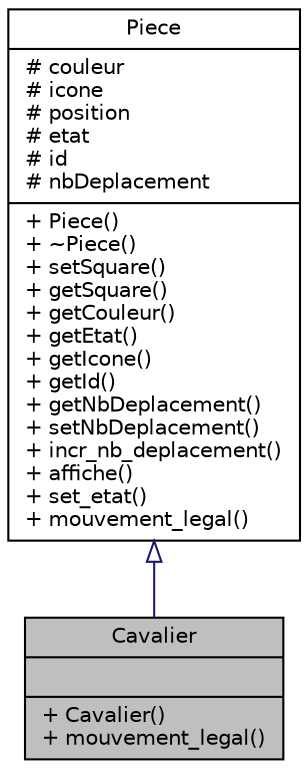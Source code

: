 digraph "Cavalier"
{
 // LATEX_PDF_SIZE
  edge [fontname="Helvetica",fontsize="10",labelfontname="Helvetica",labelfontsize="10"];
  node [fontname="Helvetica",fontsize="10",shape=record];
  Node1 [label="{Cavalier\n||+ Cavalier()\l+ mouvement_legal()\l}",height=0.2,width=0.4,color="black", fillcolor="grey75", style="filled", fontcolor="black",tooltip=" "];
  Node2 -> Node1 [dir="back",color="midnightblue",fontsize="10",style="solid",arrowtail="onormal"];
  Node2 [label="{Piece\n|# couleur\l# icone\l# position\l# etat\l# id\l# nbDeplacement\l|+ Piece()\l+ ~Piece()\l+ setSquare()\l+ getSquare()\l+ getCouleur()\l+ getEtat()\l+ getIcone()\l+ getId()\l+ getNbDeplacement()\l+ setNbDeplacement()\l+ incr_nb_deplacement()\l+ affiche()\l+ set_etat()\l+ mouvement_legal()\l}",height=0.2,width=0.4,color="black", fillcolor="white", style="filled",URL="$classPiece.html",tooltip="Classe abstraite représentant une pièce du jeu d'échecs."];
}
